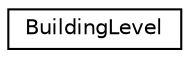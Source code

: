 digraph G
{
  edge [fontname="Helvetica",fontsize="10",labelfontname="Helvetica",labelfontsize="10"];
  node [fontname="Helvetica",fontsize="10",shape=record];
  rankdir="LR";
  Node1 [label="BuildingLevel",height=0.2,width=0.4,color="black", fillcolor="white", style="filled",URL="$struct_building_level.html"];
}

